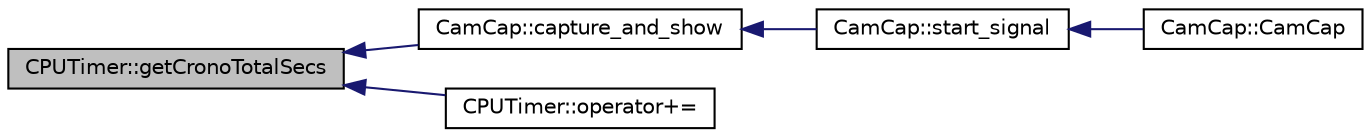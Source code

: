 digraph "CPUTimer::getCronoTotalSecs"
{
 // INTERACTIVE_SVG=YES
  edge [fontname="Helvetica",fontsize="10",labelfontname="Helvetica",labelfontsize="10"];
  node [fontname="Helvetica",fontsize="10",shape=record];
  rankdir="LR";
  Node19 [label="CPUTimer::getCronoTotalSecs",height=0.2,width=0.4,color="black", fillcolor="grey75", style="filled", fontcolor="black"];
  Node19 -> Node20 [dir="back",color="midnightblue",fontsize="10",style="solid"];
  Node20 [label="CamCap::capture_and_show",height=0.2,width=0.4,color="black", fillcolor="white", style="filled",URL="$class_cam_cap.html#a87f384c5fec40a0ccfd7833347fec0df",tooltip="Captures camera frames and shows it in the interface. "];
  Node20 -> Node21 [dir="back",color="midnightblue",fontsize="10",style="solid"];
  Node21 [label="CamCap::start_signal",height=0.2,width=0.4,color="black", fillcolor="white", style="filled",URL="$class_cam_cap.html#ae676e6624dd821ad494a80e68a41e249",tooltip="Interface adjustments after &#39;start&#39; button is clicked. "];
  Node21 -> Node22 [dir="back",color="midnightblue",fontsize="10",style="solid"];
  Node22 [label="CamCap::CamCap",height=0.2,width=0.4,color="black", fillcolor="white", style="filled",URL="$class_cam_cap.html#afe0db98a5f72bc9b261dcb78e2840da6",tooltip="Constructor of a CamCap object. "];
  Node19 -> Node23 [dir="back",color="midnightblue",fontsize="10",style="solid"];
  Node23 [label="CPUTimer::operator+=",height=0.2,width=0.4,color="black", fillcolor="white", style="filled",URL="$class_c_p_u_timer.html#ab11c8b37836afcacfc60341cfa6f21b3"];
}
